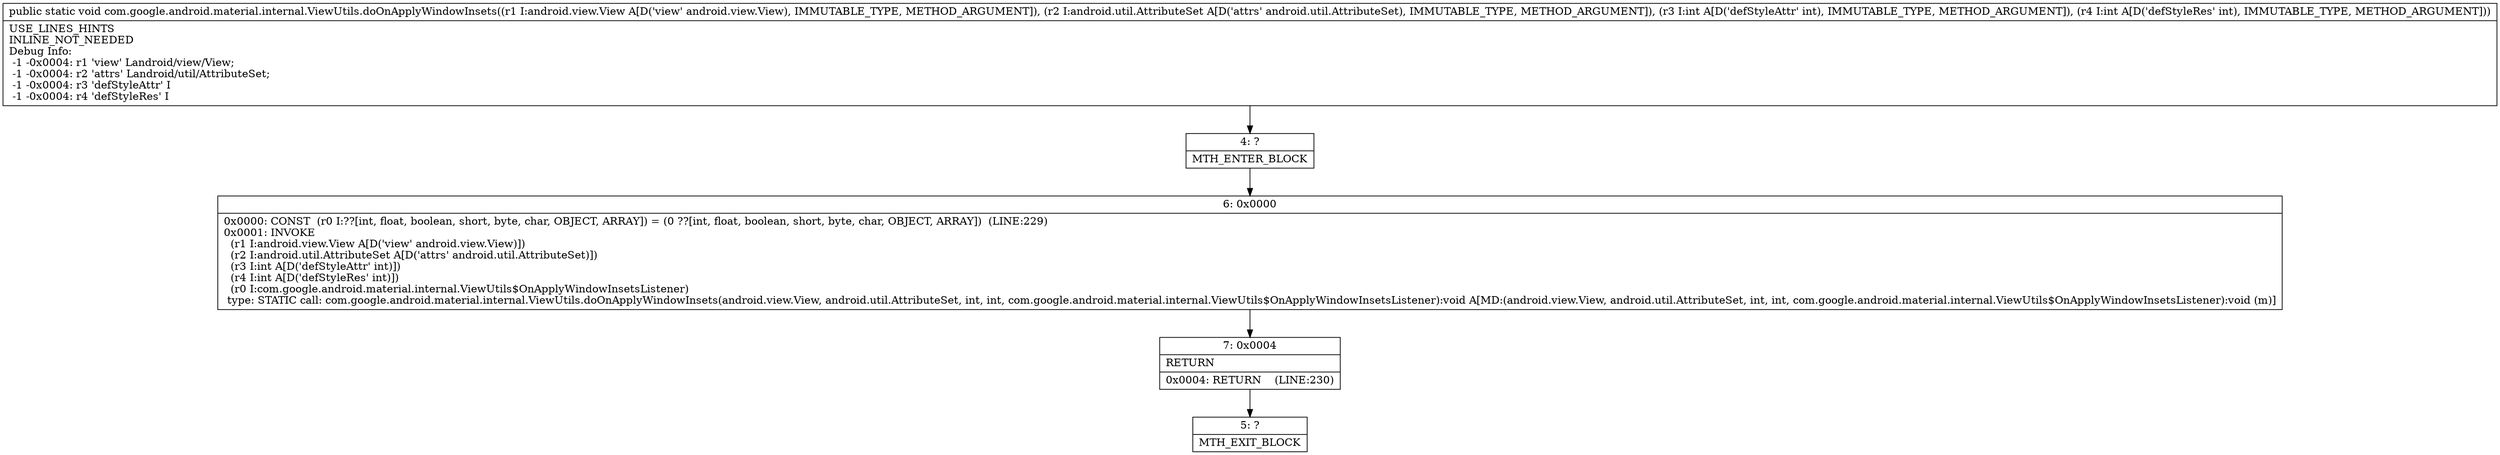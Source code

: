 digraph "CFG forcom.google.android.material.internal.ViewUtils.doOnApplyWindowInsets(Landroid\/view\/View;Landroid\/util\/AttributeSet;II)V" {
Node_4 [shape=record,label="{4\:\ ?|MTH_ENTER_BLOCK\l}"];
Node_6 [shape=record,label="{6\:\ 0x0000|0x0000: CONST  (r0 I:??[int, float, boolean, short, byte, char, OBJECT, ARRAY]) = (0 ??[int, float, boolean, short, byte, char, OBJECT, ARRAY])  (LINE:229)\l0x0001: INVOKE  \l  (r1 I:android.view.View A[D('view' android.view.View)])\l  (r2 I:android.util.AttributeSet A[D('attrs' android.util.AttributeSet)])\l  (r3 I:int A[D('defStyleAttr' int)])\l  (r4 I:int A[D('defStyleRes' int)])\l  (r0 I:com.google.android.material.internal.ViewUtils$OnApplyWindowInsetsListener)\l type: STATIC call: com.google.android.material.internal.ViewUtils.doOnApplyWindowInsets(android.view.View, android.util.AttributeSet, int, int, com.google.android.material.internal.ViewUtils$OnApplyWindowInsetsListener):void A[MD:(android.view.View, android.util.AttributeSet, int, int, com.google.android.material.internal.ViewUtils$OnApplyWindowInsetsListener):void (m)]\l}"];
Node_7 [shape=record,label="{7\:\ 0x0004|RETURN\l|0x0004: RETURN    (LINE:230)\l}"];
Node_5 [shape=record,label="{5\:\ ?|MTH_EXIT_BLOCK\l}"];
MethodNode[shape=record,label="{public static void com.google.android.material.internal.ViewUtils.doOnApplyWindowInsets((r1 I:android.view.View A[D('view' android.view.View), IMMUTABLE_TYPE, METHOD_ARGUMENT]), (r2 I:android.util.AttributeSet A[D('attrs' android.util.AttributeSet), IMMUTABLE_TYPE, METHOD_ARGUMENT]), (r3 I:int A[D('defStyleAttr' int), IMMUTABLE_TYPE, METHOD_ARGUMENT]), (r4 I:int A[D('defStyleRes' int), IMMUTABLE_TYPE, METHOD_ARGUMENT]))  | USE_LINES_HINTS\lINLINE_NOT_NEEDED\lDebug Info:\l  \-1 \-0x0004: r1 'view' Landroid\/view\/View;\l  \-1 \-0x0004: r2 'attrs' Landroid\/util\/AttributeSet;\l  \-1 \-0x0004: r3 'defStyleAttr' I\l  \-1 \-0x0004: r4 'defStyleRes' I\l}"];
MethodNode -> Node_4;Node_4 -> Node_6;
Node_6 -> Node_7;
Node_7 -> Node_5;
}

